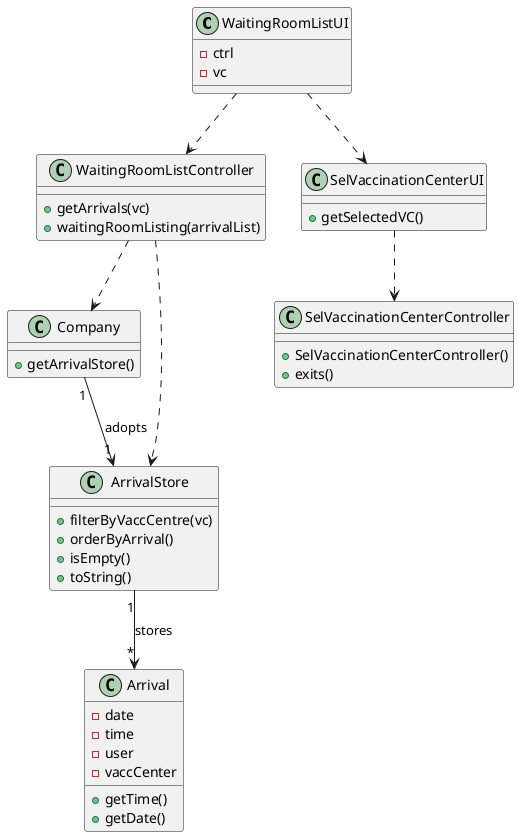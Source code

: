 @startuml

WaitingRoomListUI ..> WaitingRoomListController
SelVaccinationCenterUI ..> SelVaccinationCenterController
WaitingRoomListUI ..> SelVaccinationCenterUI

WaitingRoomListController ..> Company
Company "1"--> "1"ArrivalStore: adopts
ArrivalStore "1"--> "*"Arrival:stores
WaitingRoomListController ..> "ArrivalStore"

class SelVaccinationCenterUI{
+getSelectedVC()
}

class SelVaccinationCenterController{
+SelVaccinationCenterController()
+exits()
}

class WaitingRoomListUI{
-ctrl
-vc
}

class WaitingRoomListController{
+getArrivals(vc)
+waitingRoomListing(arrivalList)
}

class Company{
+getArrivalStore()
}

class ArrivalStore{
+filterByVaccCentre(vc)
+orderByArrival()
+isEmpty()
+toString()
}

class Arrival{
-date
-time
-user
-vaccCenter
+getTime()
+getDate()
}


@enduml